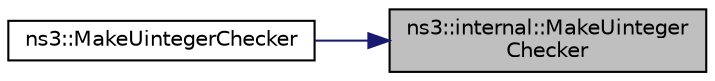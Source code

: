 digraph "ns3::internal::MakeUintegerChecker"
{
 // LATEX_PDF_SIZE
  edge [fontname="Helvetica",fontsize="10",labelfontname="Helvetica",labelfontsize="10"];
  node [fontname="Helvetica",fontsize="10",shape=record];
  rankdir="RL";
  Node1 [label="ns3::internal::MakeUinteger\lChecker",height=0.2,width=0.4,color="black", fillcolor="grey75", style="filled", fontcolor="black",tooltip="Make an Uinteger attribute checker with embedded numeric type name."];
  Node1 -> Node2 [dir="back",color="midnightblue",fontsize="10",style="solid",fontname="Helvetica"];
  Node2 [label="ns3::MakeUintegerChecker",height=0.2,width=0.4,color="black", fillcolor="white", style="filled",URL="$group__attribute___uinteger.html#gafa851cd0e49b5c335d66bdea7984fcd8",tooltip=" "];
}
